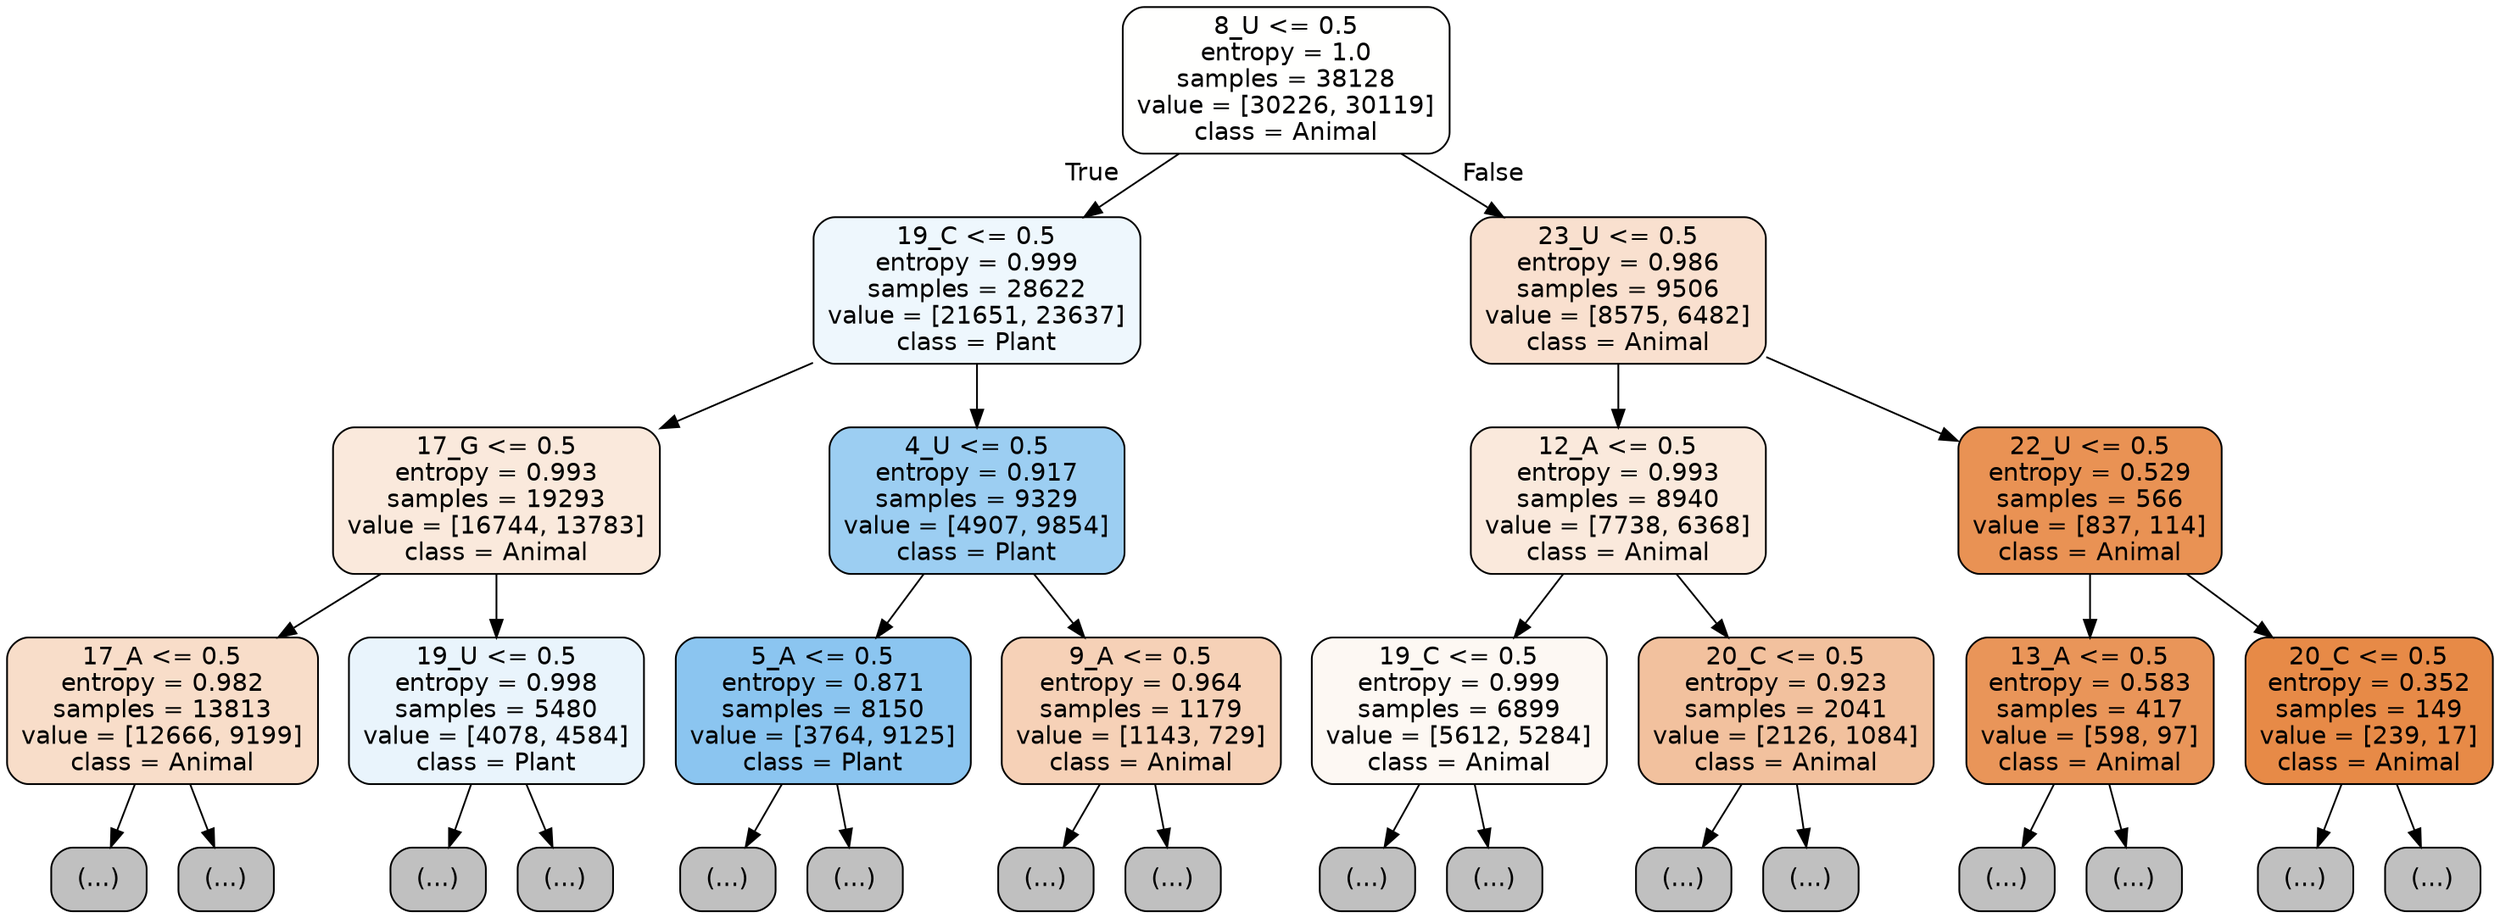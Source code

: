 digraph Tree {
node [shape=box, style="filled, rounded", color="black", fontname="helvetica"] ;
edge [fontname="helvetica"] ;
0 [label="8_U <= 0.5\nentropy = 1.0\nsamples = 38128\nvalue = [30226, 30119]\nclass = Animal", fillcolor="#fffffe"] ;
1 [label="19_C <= 0.5\nentropy = 0.999\nsamples = 28622\nvalue = [21651, 23637]\nclass = Plant", fillcolor="#eef7fd"] ;
0 -> 1 [labeldistance=2.5, labelangle=45, headlabel="True"] ;
2 [label="17_G <= 0.5\nentropy = 0.993\nsamples = 19293\nvalue = [16744, 13783]\nclass = Animal", fillcolor="#fae9dc"] ;
1 -> 2 ;
3 [label="17_A <= 0.5\nentropy = 0.982\nsamples = 13813\nvalue = [12666, 9199]\nclass = Animal", fillcolor="#f8ddc9"] ;
2 -> 3 ;
4 [label="(...)", fillcolor="#C0C0C0"] ;
3 -> 4 ;
4481 [label="(...)", fillcolor="#C0C0C0"] ;
3 -> 4481 ;
6628 [label="19_U <= 0.5\nentropy = 0.998\nsamples = 5480\nvalue = [4078, 4584]\nclass = Plant", fillcolor="#e9f4fc"] ;
2 -> 6628 ;
6629 [label="(...)", fillcolor="#C0C0C0"] ;
6628 -> 6629 ;
8158 [label="(...)", fillcolor="#C0C0C0"] ;
6628 -> 8158 ;
9101 [label="4_U <= 0.5\nentropy = 0.917\nsamples = 9329\nvalue = [4907, 9854]\nclass = Plant", fillcolor="#9ccef2"] ;
1 -> 9101 ;
9102 [label="5_A <= 0.5\nentropy = 0.871\nsamples = 8150\nvalue = [3764, 9125]\nclass = Plant", fillcolor="#8bc5f0"] ;
9101 -> 9102 ;
9103 [label="(...)", fillcolor="#C0C0C0"] ;
9102 -> 9103 ;
10932 [label="(...)", fillcolor="#C0C0C0"] ;
9102 -> 10932 ;
11503 [label="9_A <= 0.5\nentropy = 0.964\nsamples = 1179\nvalue = [1143, 729]\nclass = Animal", fillcolor="#f6d1b7"] ;
9101 -> 11503 ;
11504 [label="(...)", fillcolor="#C0C0C0"] ;
11503 -> 11504 ;
12035 [label="(...)", fillcolor="#C0C0C0"] ;
11503 -> 12035 ;
12192 [label="23_U <= 0.5\nentropy = 0.986\nsamples = 9506\nvalue = [8575, 6482]\nclass = Animal", fillcolor="#f9e0cf"] ;
0 -> 12192 [labeldistance=2.5, labelangle=-45, headlabel="False"] ;
12193 [label="12_A <= 0.5\nentropy = 0.993\nsamples = 8940\nvalue = [7738, 6368]\nclass = Animal", fillcolor="#fae9dc"] ;
12192 -> 12193 ;
12194 [label="19_C <= 0.5\nentropy = 0.999\nsamples = 6899\nvalue = [5612, 5284]\nclass = Animal", fillcolor="#fdf8f3"] ;
12193 -> 12194 ;
12195 [label="(...)", fillcolor="#C0C0C0"] ;
12194 -> 12195 ;
14614 [label="(...)", fillcolor="#C0C0C0"] ;
12194 -> 14614 ;
15501 [label="20_C <= 0.5\nentropy = 0.923\nsamples = 2041\nvalue = [2126, 1084]\nclass = Animal", fillcolor="#f2c19e"] ;
12193 -> 15501 ;
15502 [label="(...)", fillcolor="#C0C0C0"] ;
15501 -> 15502 ;
16331 [label="(...)", fillcolor="#C0C0C0"] ;
15501 -> 16331 ;
16598 [label="22_U <= 0.5\nentropy = 0.529\nsamples = 566\nvalue = [837, 114]\nclass = Animal", fillcolor="#e99254"] ;
12192 -> 16598 ;
16599 [label="13_A <= 0.5\nentropy = 0.583\nsamples = 417\nvalue = [598, 97]\nclass = Animal", fillcolor="#e99559"] ;
16598 -> 16599 ;
16600 [label="(...)", fillcolor="#C0C0C0"] ;
16599 -> 16600 ;
16739 [label="(...)", fillcolor="#C0C0C0"] ;
16599 -> 16739 ;
16766 [label="20_C <= 0.5\nentropy = 0.352\nsamples = 149\nvalue = [239, 17]\nclass = Animal", fillcolor="#e78a47"] ;
16598 -> 16766 ;
16767 [label="(...)", fillcolor="#C0C0C0"] ;
16766 -> 16767 ;
16788 [label="(...)", fillcolor="#C0C0C0"] ;
16766 -> 16788 ;
}